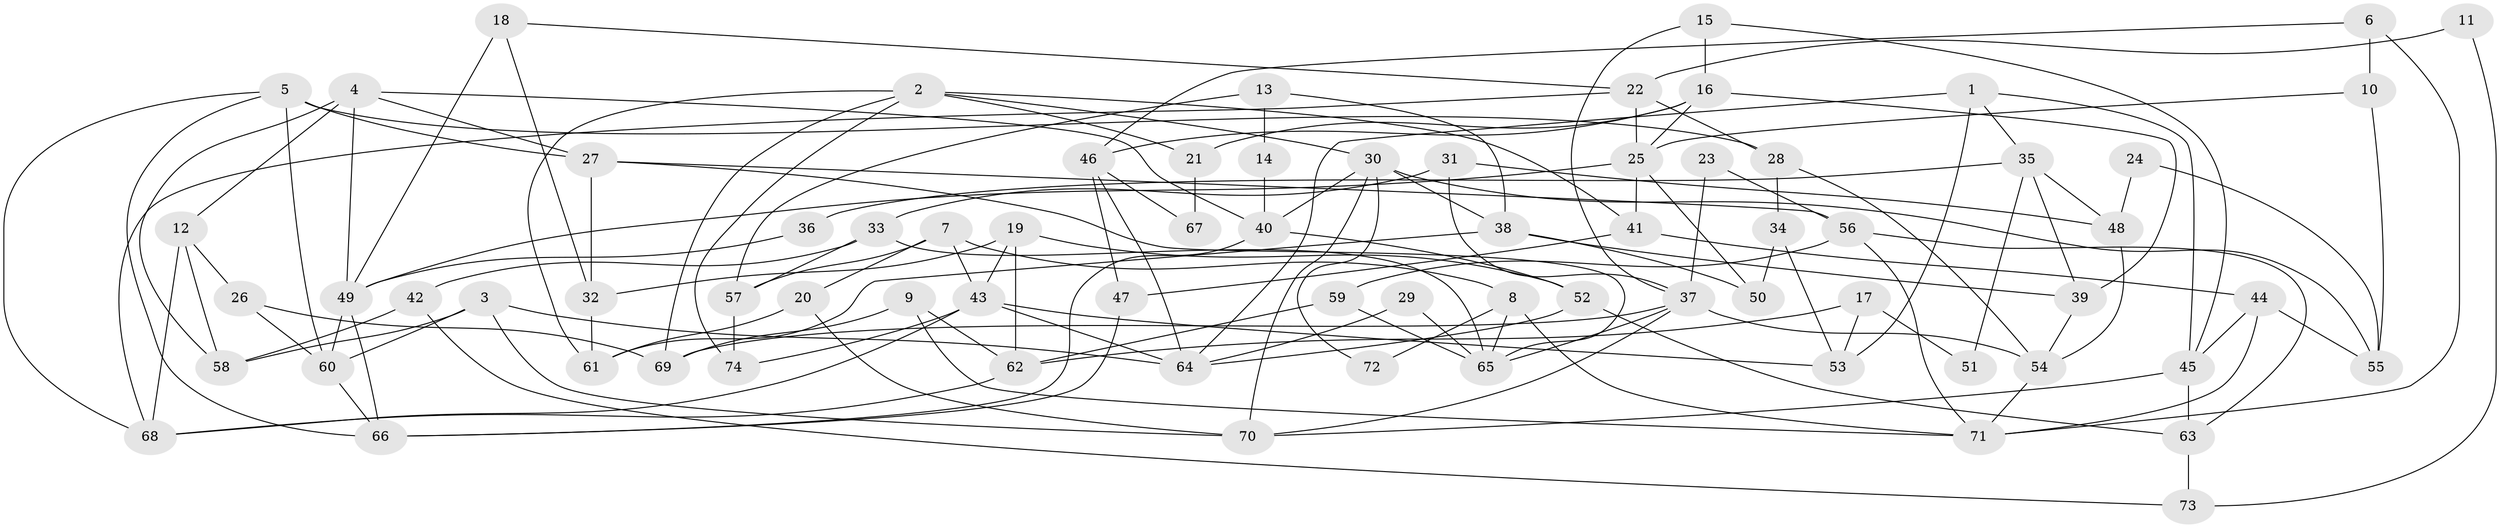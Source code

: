 // Generated by graph-tools (version 1.1) at 2025/51/03/09/25 04:51:31]
// undirected, 74 vertices, 148 edges
graph export_dot {
graph [start="1"]
  node [color=gray90,style=filled];
  1;
  2;
  3;
  4;
  5;
  6;
  7;
  8;
  9;
  10;
  11;
  12;
  13;
  14;
  15;
  16;
  17;
  18;
  19;
  20;
  21;
  22;
  23;
  24;
  25;
  26;
  27;
  28;
  29;
  30;
  31;
  32;
  33;
  34;
  35;
  36;
  37;
  38;
  39;
  40;
  41;
  42;
  43;
  44;
  45;
  46;
  47;
  48;
  49;
  50;
  51;
  52;
  53;
  54;
  55;
  56;
  57;
  58;
  59;
  60;
  61;
  62;
  63;
  64;
  65;
  66;
  67;
  68;
  69;
  70;
  71;
  72;
  73;
  74;
  1 -- 45;
  1 -- 64;
  1 -- 35;
  1 -- 53;
  2 -- 61;
  2 -- 69;
  2 -- 21;
  2 -- 30;
  2 -- 41;
  2 -- 74;
  3 -- 60;
  3 -- 70;
  3 -- 58;
  3 -- 64;
  4 -- 49;
  4 -- 58;
  4 -- 12;
  4 -- 27;
  4 -- 40;
  5 -- 66;
  5 -- 60;
  5 -- 27;
  5 -- 28;
  5 -- 68;
  6 -- 46;
  6 -- 10;
  6 -- 71;
  7 -- 8;
  7 -- 20;
  7 -- 43;
  7 -- 57;
  8 -- 65;
  8 -- 71;
  8 -- 72;
  9 -- 62;
  9 -- 71;
  9 -- 69;
  10 -- 25;
  10 -- 55;
  11 -- 73;
  11 -- 22;
  12 -- 68;
  12 -- 26;
  12 -- 58;
  13 -- 57;
  13 -- 38;
  13 -- 14;
  14 -- 40;
  15 -- 45;
  15 -- 16;
  15 -- 37;
  16 -- 39;
  16 -- 46;
  16 -- 21;
  16 -- 25;
  17 -- 62;
  17 -- 53;
  17 -- 51;
  18 -- 32;
  18 -- 49;
  18 -- 22;
  19 -- 52;
  19 -- 62;
  19 -- 32;
  19 -- 43;
  20 -- 70;
  20 -- 61;
  21 -- 67;
  22 -- 68;
  22 -- 25;
  22 -- 28;
  23 -- 37;
  23 -- 56;
  24 -- 48;
  24 -- 55;
  25 -- 41;
  25 -- 49;
  25 -- 50;
  26 -- 69;
  26 -- 60;
  27 -- 32;
  27 -- 56;
  27 -- 65;
  28 -- 34;
  28 -- 54;
  29 -- 64;
  29 -- 65;
  30 -- 70;
  30 -- 38;
  30 -- 40;
  30 -- 55;
  30 -- 72;
  31 -- 37;
  31 -- 33;
  31 -- 48;
  32 -- 61;
  33 -- 65;
  33 -- 57;
  33 -- 42;
  34 -- 53;
  34 -- 50;
  35 -- 39;
  35 -- 36;
  35 -- 48;
  35 -- 51;
  36 -- 49;
  37 -- 54;
  37 -- 65;
  37 -- 69;
  37 -- 70;
  38 -- 50;
  38 -- 39;
  38 -- 61;
  39 -- 54;
  40 -- 52;
  40 -- 66;
  41 -- 44;
  41 -- 47;
  42 -- 58;
  42 -- 73;
  43 -- 53;
  43 -- 64;
  43 -- 68;
  43 -- 74;
  44 -- 71;
  44 -- 45;
  44 -- 55;
  45 -- 63;
  45 -- 70;
  46 -- 64;
  46 -- 47;
  46 -- 67;
  47 -- 66;
  48 -- 54;
  49 -- 66;
  49 -- 60;
  52 -- 64;
  52 -- 63;
  54 -- 71;
  56 -- 71;
  56 -- 59;
  56 -- 63;
  57 -- 74;
  59 -- 65;
  59 -- 62;
  60 -- 66;
  62 -- 68;
  63 -- 73;
}
